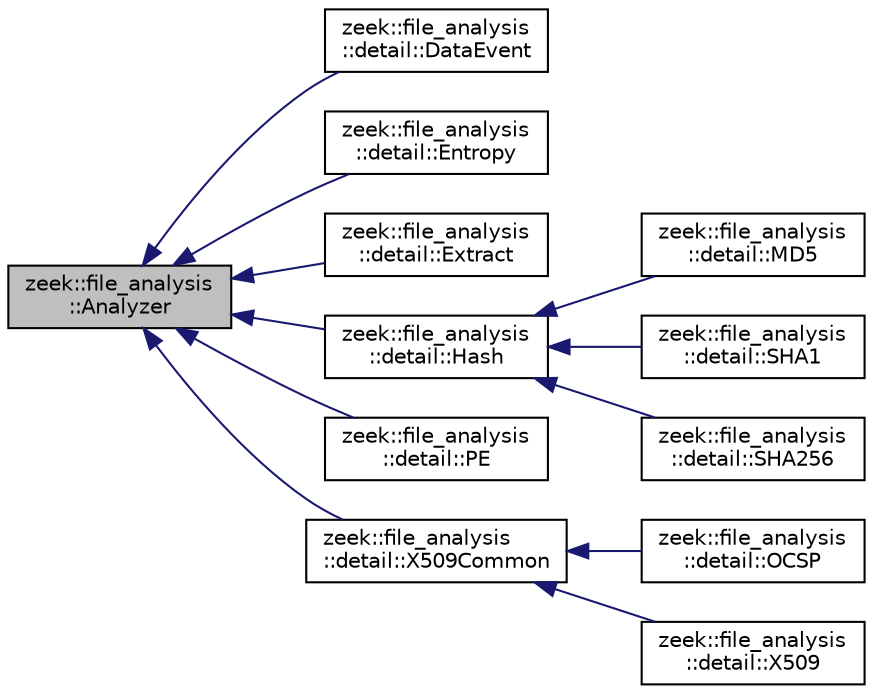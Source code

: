 digraph "zeek::file_analysis::Analyzer"
{
 // LATEX_PDF_SIZE
  edge [fontname="Helvetica",fontsize="10",labelfontname="Helvetica",labelfontsize="10"];
  node [fontname="Helvetica",fontsize="10",shape=record];
  rankdir="LR";
  Node1 [label="zeek::file_analysis\l::Analyzer",height=0.2,width=0.4,color="black", fillcolor="grey75", style="filled", fontcolor="black",tooltip=" "];
  Node1 -> Node2 [dir="back",color="midnightblue",fontsize="10",style="solid",fontname="Helvetica"];
  Node2 [label="zeek::file_analysis\l::detail::DataEvent",height=0.2,width=0.4,color="black", fillcolor="white", style="filled",URL="$d7/d1e/classzeek_1_1file__analysis_1_1detail_1_1DataEvent.html",tooltip=" "];
  Node1 -> Node3 [dir="back",color="midnightblue",fontsize="10",style="solid",fontname="Helvetica"];
  Node3 [label="zeek::file_analysis\l::detail::Entropy",height=0.2,width=0.4,color="black", fillcolor="white", style="filled",URL="$d8/d8e/classzeek_1_1file__analysis_1_1detail_1_1Entropy.html",tooltip=" "];
  Node1 -> Node4 [dir="back",color="midnightblue",fontsize="10",style="solid",fontname="Helvetica"];
  Node4 [label="zeek::file_analysis\l::detail::Extract",height=0.2,width=0.4,color="black", fillcolor="white", style="filled",URL="$d0/df0/classzeek_1_1file__analysis_1_1detail_1_1Extract.html",tooltip=" "];
  Node1 -> Node5 [dir="back",color="midnightblue",fontsize="10",style="solid",fontname="Helvetica"];
  Node5 [label="zeek::file_analysis\l::detail::Hash",height=0.2,width=0.4,color="black", fillcolor="white", style="filled",URL="$d9/db4/classzeek_1_1file__analysis_1_1detail_1_1Hash.html",tooltip=" "];
  Node5 -> Node6 [dir="back",color="midnightblue",fontsize="10",style="solid",fontname="Helvetica"];
  Node6 [label="zeek::file_analysis\l::detail::MD5",height=0.2,width=0.4,color="black", fillcolor="white", style="filled",URL="$dc/dc1/classzeek_1_1file__analysis_1_1detail_1_1MD5.html",tooltip=" "];
  Node5 -> Node7 [dir="back",color="midnightblue",fontsize="10",style="solid",fontname="Helvetica"];
  Node7 [label="zeek::file_analysis\l::detail::SHA1",height=0.2,width=0.4,color="black", fillcolor="white", style="filled",URL="$d8/de6/classzeek_1_1file__analysis_1_1detail_1_1SHA1.html",tooltip=" "];
  Node5 -> Node8 [dir="back",color="midnightblue",fontsize="10",style="solid",fontname="Helvetica"];
  Node8 [label="zeek::file_analysis\l::detail::SHA256",height=0.2,width=0.4,color="black", fillcolor="white", style="filled",URL="$db/dbc/classzeek_1_1file__analysis_1_1detail_1_1SHA256.html",tooltip=" "];
  Node1 -> Node9 [dir="back",color="midnightblue",fontsize="10",style="solid",fontname="Helvetica"];
  Node9 [label="zeek::file_analysis\l::detail::PE",height=0.2,width=0.4,color="black", fillcolor="white", style="filled",URL="$d1/dfa/classzeek_1_1file__analysis_1_1detail_1_1PE.html",tooltip=" "];
  Node1 -> Node10 [dir="back",color="midnightblue",fontsize="10",style="solid",fontname="Helvetica"];
  Node10 [label="zeek::file_analysis\l::detail::X509Common",height=0.2,width=0.4,color="black", fillcolor="white", style="filled",URL="$db/d72/classzeek_1_1file__analysis_1_1detail_1_1X509Common.html",tooltip=" "];
  Node10 -> Node11 [dir="back",color="midnightblue",fontsize="10",style="solid",fontname="Helvetica"];
  Node11 [label="zeek::file_analysis\l::detail::OCSP",height=0.2,width=0.4,color="black", fillcolor="white", style="filled",URL="$d3/d19/classzeek_1_1file__analysis_1_1detail_1_1OCSP.html",tooltip=" "];
  Node10 -> Node12 [dir="back",color="midnightblue",fontsize="10",style="solid",fontname="Helvetica"];
  Node12 [label="zeek::file_analysis\l::detail::X509",height=0.2,width=0.4,color="black", fillcolor="white", style="filled",URL="$d4/d54/classzeek_1_1file__analysis_1_1detail_1_1X509.html",tooltip=" "];
}
